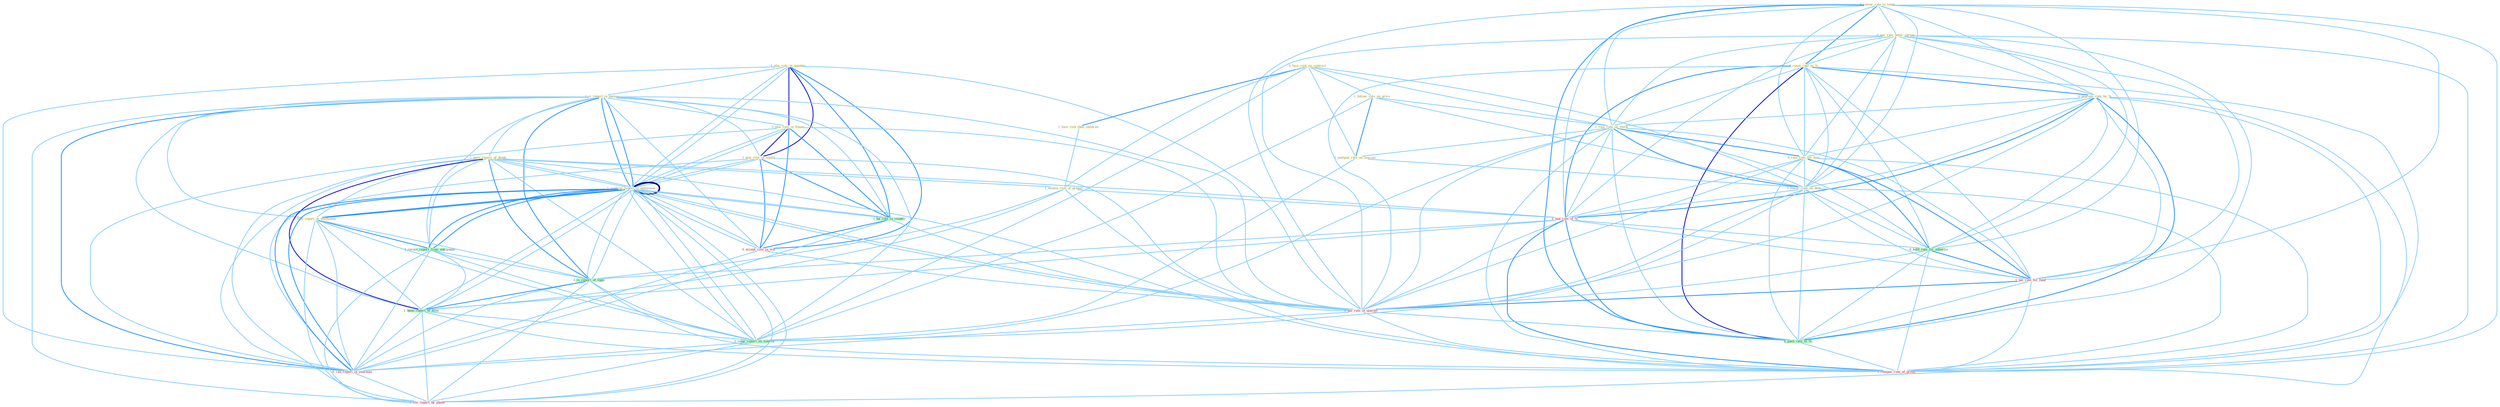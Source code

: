 Graph G{ 
    node
    [shape=polygon,style=filled,width=.5,height=.06,color="#BDFCC9",fixedsize=true,fontsize=4,
    fontcolor="#2f4f4f"];
    {node
    [color="#ffffe0", fontcolor="#8b7d6b"] "0_restor_rate_to_level " "1_plai_role_in_number " "0_face_risk_on_contract " "0_eas_rate_befor_spring " "1_face_risk_than_children " "1_is_report_in_bureau " "0_plai_role_in_financ " "1_follow_rule_on_price " "0_reset_rate_to_% " "1_plai_role_in_loyalti " "0_depress_rate_by_% " "1_been_report_of_death " "1_confirm_report_in_entitynam " "0_told_report_at_entitynam " "1_elimin_risk_of_prepay " "1_rais_rate_on_stock " "1_postpon_rule_on_lawsuit " "0_rais_rate_for_busi " "1_lower_rate_on_debt " "1_confirm_report_in_entitynam "}
{node [color="#fff0f5", fontcolor="#b22222"] "1_had_rate_of_% " "0_accept_role_in_wai " "1_pai_rate_for_fund " "0_pai_rate_in_quarter " "0_ran_report_in_yearnum " "0_file_report_by_phone " "1_compar_rate_of_group "}
edge [color="#B0E2FF"];

	"0_restor_rate_to_level " -- "0_eas_rate_befor_spring " [w="1", color="#87cefa" ];
	"0_restor_rate_to_level " -- "0_reset_rate_to_% " [w="2", color="#1e90ff" , len=0.8];
	"0_restor_rate_to_level " -- "0_depress_rate_by_% " [w="1", color="#87cefa" ];
	"0_restor_rate_to_level " -- "1_rais_rate_on_stock " [w="1", color="#87cefa" ];
	"0_restor_rate_to_level " -- "0_rais_rate_for_busi " [w="1", color="#87cefa" ];
	"0_restor_rate_to_level " -- "1_lower_rate_on_debt " [w="1", color="#87cefa" ];
	"0_restor_rate_to_level " -- "1_had_rate_of_% " [w="1", color="#87cefa" ];
	"0_restor_rate_to_level " -- "0_hold_rate_for_advertis " [w="1", color="#87cefa" ];
	"0_restor_rate_to_level " -- "1_pai_rate_for_fund " [w="1", color="#87cefa" ];
	"0_restor_rate_to_level " -- "0_pai_rate_in_quarter " [w="1", color="#87cefa" ];
	"0_restor_rate_to_level " -- "0_push_rate_to_% " [w="2", color="#1e90ff" , len=0.8];
	"0_restor_rate_to_level " -- "1_compar_rate_of_group " [w="1", color="#87cefa" ];
	"1_plai_role_in_number " -- "1_is_report_in_bureau " [w="1", color="#87cefa" ];
	"1_plai_role_in_number " -- "0_plai_role_in_financ " [w="3", color="#0000cd" , len=0.6];
	"1_plai_role_in_number " -- "1_plai_role_in_loyalti " [w="3", color="#0000cd" , len=0.6];
	"1_plai_role_in_number " -- "1_confirm_report_in_entitynam " [w="1", color="#87cefa" ];
	"1_plai_role_in_number " -- "1_confirm_report_in_entitynam " [w="1", color="#87cefa" ];
	"1_plai_role_in_number " -- "1_ha_role_in_countri " [w="2", color="#1e90ff" , len=0.8];
	"1_plai_role_in_number " -- "0_accept_role_in_wai " [w="2", color="#1e90ff" , len=0.8];
	"1_plai_role_in_number " -- "0_pai_rate_in_quarter " [w="1", color="#87cefa" ];
	"1_plai_role_in_number " -- "0_ran_report_in_yearnum " [w="1", color="#87cefa" ];
	"0_face_risk_on_contract " -- "1_face_risk_than_children " [w="2", color="#1e90ff" , len=0.8];
	"0_face_risk_on_contract " -- "1_follow_rule_on_price " [w="1", color="#87cefa" ];
	"0_face_risk_on_contract " -- "1_elimin_risk_of_prepay " [w="1", color="#87cefa" ];
	"0_face_risk_on_contract " -- "1_rais_rate_on_stock " [w="1", color="#87cefa" ];
	"0_face_risk_on_contract " -- "1_postpon_rule_on_lawsuit " [w="1", color="#87cefa" ];
	"0_face_risk_on_contract " -- "1_lower_rate_on_debt " [w="1", color="#87cefa" ];
	"0_face_risk_on_contract " -- "1_relai_report_on_tendenc " [w="1", color="#87cefa" ];
	"0_eas_rate_befor_spring " -- "0_reset_rate_to_% " [w="1", color="#87cefa" ];
	"0_eas_rate_befor_spring " -- "0_depress_rate_by_% " [w="1", color="#87cefa" ];
	"0_eas_rate_befor_spring " -- "1_rais_rate_on_stock " [w="1", color="#87cefa" ];
	"0_eas_rate_befor_spring " -- "0_rais_rate_for_busi " [w="1", color="#87cefa" ];
	"0_eas_rate_befor_spring " -- "1_lower_rate_on_debt " [w="1", color="#87cefa" ];
	"0_eas_rate_befor_spring " -- "1_had_rate_of_% " [w="1", color="#87cefa" ];
	"0_eas_rate_befor_spring " -- "0_hold_rate_for_advertis " [w="1", color="#87cefa" ];
	"0_eas_rate_befor_spring " -- "1_pai_rate_for_fund " [w="1", color="#87cefa" ];
	"0_eas_rate_befor_spring " -- "0_pai_rate_in_quarter " [w="1", color="#87cefa" ];
	"0_eas_rate_befor_spring " -- "0_push_rate_to_% " [w="1", color="#87cefa" ];
	"0_eas_rate_befor_spring " -- "1_compar_rate_of_group " [w="1", color="#87cefa" ];
	"1_face_risk_than_children " -- "1_elimin_risk_of_prepay " [w="1", color="#87cefa" ];
	"1_is_report_in_bureau " -- "0_plai_role_in_financ " [w="1", color="#87cefa" ];
	"1_is_report_in_bureau " -- "1_plai_role_in_loyalti " [w="1", color="#87cefa" ];
	"1_is_report_in_bureau " -- "1_been_report_of_death " [w="1", color="#87cefa" ];
	"1_is_report_in_bureau " -- "1_confirm_report_in_entitynam " [w="2", color="#1e90ff" , len=0.8];
	"1_is_report_in_bureau " -- "0_told_report_at_entitynam " [w="1", color="#87cefa" ];
	"1_is_report_in_bureau " -- "1_confirm_report_in_entitynam " [w="2", color="#1e90ff" , len=0.8];
	"1_is_report_in_bureau " -- "1_ha_role_in_countri " [w="1", color="#87cefa" ];
	"1_is_report_in_bureau " -- "1_receiv_report_from_entitynam " [w="1", color="#87cefa" ];
	"1_is_report_in_bureau " -- "1_is_report_of_topic " [w="2", color="#1e90ff" , len=0.8];
	"1_is_report_in_bureau " -- "0_accept_role_in_wai " [w="1", color="#87cefa" ];
	"1_is_report_in_bureau " -- "1_been_report_of_firm " [w="1", color="#87cefa" ];
	"1_is_report_in_bureau " -- "0_pai_rate_in_quarter " [w="1", color="#87cefa" ];
	"1_is_report_in_bureau " -- "1_relai_report_on_tendenc " [w="1", color="#87cefa" ];
	"1_is_report_in_bureau " -- "0_ran_report_in_yearnum " [w="2", color="#1e90ff" , len=0.8];
	"1_is_report_in_bureau " -- "0_file_report_by_phone " [w="1", color="#87cefa" ];
	"0_plai_role_in_financ " -- "1_plai_role_in_loyalti " [w="3", color="#0000cd" , len=0.6];
	"0_plai_role_in_financ " -- "1_confirm_report_in_entitynam " [w="1", color="#87cefa" ];
	"0_plai_role_in_financ " -- "1_confirm_report_in_entitynam " [w="1", color="#87cefa" ];
	"0_plai_role_in_financ " -- "1_ha_role_in_countri " [w="2", color="#1e90ff" , len=0.8];
	"0_plai_role_in_financ " -- "0_accept_role_in_wai " [w="2", color="#1e90ff" , len=0.8];
	"0_plai_role_in_financ " -- "0_pai_rate_in_quarter " [w="1", color="#87cefa" ];
	"0_plai_role_in_financ " -- "0_ran_report_in_yearnum " [w="1", color="#87cefa" ];
	"1_follow_rule_on_price " -- "1_rais_rate_on_stock " [w="1", color="#87cefa" ];
	"1_follow_rule_on_price " -- "1_postpon_rule_on_lawsuit " [w="2", color="#1e90ff" , len=0.8];
	"1_follow_rule_on_price " -- "1_lower_rate_on_debt " [w="1", color="#87cefa" ];
	"1_follow_rule_on_price " -- "1_relai_report_on_tendenc " [w="1", color="#87cefa" ];
	"0_reset_rate_to_% " -- "0_depress_rate_by_% " [w="2", color="#1e90ff" , len=0.8];
	"0_reset_rate_to_% " -- "1_rais_rate_on_stock " [w="1", color="#87cefa" ];
	"0_reset_rate_to_% " -- "0_rais_rate_for_busi " [w="1", color="#87cefa" ];
	"0_reset_rate_to_% " -- "1_lower_rate_on_debt " [w="1", color="#87cefa" ];
	"0_reset_rate_to_% " -- "1_had_rate_of_% " [w="2", color="#1e90ff" , len=0.8];
	"0_reset_rate_to_% " -- "0_hold_rate_for_advertis " [w="1", color="#87cefa" ];
	"0_reset_rate_to_% " -- "1_pai_rate_for_fund " [w="1", color="#87cefa" ];
	"0_reset_rate_to_% " -- "0_pai_rate_in_quarter " [w="1", color="#87cefa" ];
	"0_reset_rate_to_% " -- "0_push_rate_to_% " [w="3", color="#0000cd" , len=0.6];
	"0_reset_rate_to_% " -- "1_compar_rate_of_group " [w="1", color="#87cefa" ];
	"1_plai_role_in_loyalti " -- "1_confirm_report_in_entitynam " [w="1", color="#87cefa" ];
	"1_plai_role_in_loyalti " -- "1_confirm_report_in_entitynam " [w="1", color="#87cefa" ];
	"1_plai_role_in_loyalti " -- "1_ha_role_in_countri " [w="2", color="#1e90ff" , len=0.8];
	"1_plai_role_in_loyalti " -- "0_accept_role_in_wai " [w="2", color="#1e90ff" , len=0.8];
	"1_plai_role_in_loyalti " -- "0_pai_rate_in_quarter " [w="1", color="#87cefa" ];
	"1_plai_role_in_loyalti " -- "0_ran_report_in_yearnum " [w="1", color="#87cefa" ];
	"0_depress_rate_by_% " -- "1_rais_rate_on_stock " [w="1", color="#87cefa" ];
	"0_depress_rate_by_% " -- "0_rais_rate_for_busi " [w="1", color="#87cefa" ];
	"0_depress_rate_by_% " -- "1_lower_rate_on_debt " [w="1", color="#87cefa" ];
	"0_depress_rate_by_% " -- "1_had_rate_of_% " [w="2", color="#1e90ff" , len=0.8];
	"0_depress_rate_by_% " -- "0_hold_rate_for_advertis " [w="1", color="#87cefa" ];
	"0_depress_rate_by_% " -- "1_pai_rate_for_fund " [w="1", color="#87cefa" ];
	"0_depress_rate_by_% " -- "0_pai_rate_in_quarter " [w="1", color="#87cefa" ];
	"0_depress_rate_by_% " -- "0_push_rate_to_% " [w="2", color="#1e90ff" , len=0.8];
	"0_depress_rate_by_% " -- "0_file_report_by_phone " [w="1", color="#87cefa" ];
	"0_depress_rate_by_% " -- "1_compar_rate_of_group " [w="1", color="#87cefa" ];
	"1_been_report_of_death " -- "1_confirm_report_in_entitynam " [w="1", color="#87cefa" ];
	"1_been_report_of_death " -- "0_told_report_at_entitynam " [w="1", color="#87cefa" ];
	"1_been_report_of_death " -- "1_elimin_risk_of_prepay " [w="1", color="#87cefa" ];
	"1_been_report_of_death " -- "1_confirm_report_in_entitynam " [w="1", color="#87cefa" ];
	"1_been_report_of_death " -- "1_had_rate_of_% " [w="1", color="#87cefa" ];
	"1_been_report_of_death " -- "1_receiv_report_from_entitynam " [w="1", color="#87cefa" ];
	"1_been_report_of_death " -- "1_is_report_of_topic " [w="2", color="#1e90ff" , len=0.8];
	"1_been_report_of_death " -- "1_been_report_of_firm " [w="3", color="#0000cd" , len=0.6];
	"1_been_report_of_death " -- "1_relai_report_on_tendenc " [w="1", color="#87cefa" ];
	"1_been_report_of_death " -- "0_ran_report_in_yearnum " [w="1", color="#87cefa" ];
	"1_been_report_of_death " -- "0_file_report_by_phone " [w="1", color="#87cefa" ];
	"1_been_report_of_death " -- "1_compar_rate_of_group " [w="1", color="#87cefa" ];
	"1_confirm_report_in_entitynam " -- "0_told_report_at_entitynam " [w="2", color="#1e90ff" , len=0.8];
	"1_confirm_report_in_entitynam " -- "1_confirm_report_in_entitynam " [w="4", style=bold, color="#000080", len=0.4];
	"1_confirm_report_in_entitynam " -- "1_ha_role_in_countri " [w="1", color="#87cefa" ];
	"1_confirm_report_in_entitynam " -- "1_receiv_report_from_entitynam " [w="2", color="#1e90ff" , len=0.8];
	"1_confirm_report_in_entitynam " -- "1_is_report_of_topic " [w="1", color="#87cefa" ];
	"1_confirm_report_in_entitynam " -- "0_accept_role_in_wai " [w="1", color="#87cefa" ];
	"1_confirm_report_in_entitynam " -- "1_been_report_of_firm " [w="1", color="#87cefa" ];
	"1_confirm_report_in_entitynam " -- "0_pai_rate_in_quarter " [w="1", color="#87cefa" ];
	"1_confirm_report_in_entitynam " -- "1_relai_report_on_tendenc " [w="1", color="#87cefa" ];
	"1_confirm_report_in_entitynam " -- "0_ran_report_in_yearnum " [w="2", color="#1e90ff" , len=0.8];
	"1_confirm_report_in_entitynam " -- "0_file_report_by_phone " [w="1", color="#87cefa" ];
	"0_told_report_at_entitynam " -- "1_confirm_report_in_entitynam " [w="2", color="#1e90ff" , len=0.8];
	"0_told_report_at_entitynam " -- "1_receiv_report_from_entitynam " [w="2", color="#1e90ff" , len=0.8];
	"0_told_report_at_entitynam " -- "1_is_report_of_topic " [w="1", color="#87cefa" ];
	"0_told_report_at_entitynam " -- "1_been_report_of_firm " [w="1", color="#87cefa" ];
	"0_told_report_at_entitynam " -- "1_relai_report_on_tendenc " [w="1", color="#87cefa" ];
	"0_told_report_at_entitynam " -- "0_ran_report_in_yearnum " [w="1", color="#87cefa" ];
	"0_told_report_at_entitynam " -- "0_file_report_by_phone " [w="1", color="#87cefa" ];
	"1_elimin_risk_of_prepay " -- "1_had_rate_of_% " [w="1", color="#87cefa" ];
	"1_elimin_risk_of_prepay " -- "1_is_report_of_topic " [w="1", color="#87cefa" ];
	"1_elimin_risk_of_prepay " -- "1_been_report_of_firm " [w="1", color="#87cefa" ];
	"1_elimin_risk_of_prepay " -- "1_compar_rate_of_group " [w="1", color="#87cefa" ];
	"1_rais_rate_on_stock " -- "1_postpon_rule_on_lawsuit " [w="1", color="#87cefa" ];
	"1_rais_rate_on_stock " -- "0_rais_rate_for_busi " [w="2", color="#1e90ff" , len=0.8];
	"1_rais_rate_on_stock " -- "1_lower_rate_on_debt " [w="2", color="#1e90ff" , len=0.8];
	"1_rais_rate_on_stock " -- "1_had_rate_of_% " [w="1", color="#87cefa" ];
	"1_rais_rate_on_stock " -- "0_hold_rate_for_advertis " [w="1", color="#87cefa" ];
	"1_rais_rate_on_stock " -- "1_pai_rate_for_fund " [w="1", color="#87cefa" ];
	"1_rais_rate_on_stock " -- "0_pai_rate_in_quarter " [w="1", color="#87cefa" ];
	"1_rais_rate_on_stock " -- "1_relai_report_on_tendenc " [w="1", color="#87cefa" ];
	"1_rais_rate_on_stock " -- "0_push_rate_to_% " [w="1", color="#87cefa" ];
	"1_rais_rate_on_stock " -- "1_compar_rate_of_group " [w="1", color="#87cefa" ];
	"1_postpon_rule_on_lawsuit " -- "1_lower_rate_on_debt " [w="1", color="#87cefa" ];
	"1_postpon_rule_on_lawsuit " -- "1_relai_report_on_tendenc " [w="1", color="#87cefa" ];
	"0_rais_rate_for_busi " -- "1_lower_rate_on_debt " [w="1", color="#87cefa" ];
	"0_rais_rate_for_busi " -- "1_had_rate_of_% " [w="1", color="#87cefa" ];
	"0_rais_rate_for_busi " -- "0_hold_rate_for_advertis " [w="2", color="#1e90ff" , len=0.8];
	"0_rais_rate_for_busi " -- "1_pai_rate_for_fund " [w="2", color="#1e90ff" , len=0.8];
	"0_rais_rate_for_busi " -- "0_pai_rate_in_quarter " [w="1", color="#87cefa" ];
	"0_rais_rate_for_busi " -- "0_push_rate_to_% " [w="1", color="#87cefa" ];
	"0_rais_rate_for_busi " -- "1_compar_rate_of_group " [w="1", color="#87cefa" ];
	"1_lower_rate_on_debt " -- "1_had_rate_of_% " [w="1", color="#87cefa" ];
	"1_lower_rate_on_debt " -- "0_hold_rate_for_advertis " [w="1", color="#87cefa" ];
	"1_lower_rate_on_debt " -- "1_pai_rate_for_fund " [w="1", color="#87cefa" ];
	"1_lower_rate_on_debt " -- "0_pai_rate_in_quarter " [w="1", color="#87cefa" ];
	"1_lower_rate_on_debt " -- "1_relai_report_on_tendenc " [w="1", color="#87cefa" ];
	"1_lower_rate_on_debt " -- "0_push_rate_to_% " [w="1", color="#87cefa" ];
	"1_lower_rate_on_debt " -- "1_compar_rate_of_group " [w="1", color="#87cefa" ];
	"1_confirm_report_in_entitynam " -- "1_ha_role_in_countri " [w="1", color="#87cefa" ];
	"1_confirm_report_in_entitynam " -- "1_receiv_report_from_entitynam " [w="2", color="#1e90ff" , len=0.8];
	"1_confirm_report_in_entitynam " -- "1_is_report_of_topic " [w="1", color="#87cefa" ];
	"1_confirm_report_in_entitynam " -- "0_accept_role_in_wai " [w="1", color="#87cefa" ];
	"1_confirm_report_in_entitynam " -- "1_been_report_of_firm " [w="1", color="#87cefa" ];
	"1_confirm_report_in_entitynam " -- "0_pai_rate_in_quarter " [w="1", color="#87cefa" ];
	"1_confirm_report_in_entitynam " -- "1_relai_report_on_tendenc " [w="1", color="#87cefa" ];
	"1_confirm_report_in_entitynam " -- "0_ran_report_in_yearnum " [w="2", color="#1e90ff" , len=0.8];
	"1_confirm_report_in_entitynam " -- "0_file_report_by_phone " [w="1", color="#87cefa" ];
	"1_had_rate_of_% " -- "1_is_report_of_topic " [w="1", color="#87cefa" ];
	"1_had_rate_of_% " -- "0_hold_rate_for_advertis " [w="1", color="#87cefa" ];
	"1_had_rate_of_% " -- "1_been_report_of_firm " [w="1", color="#87cefa" ];
	"1_had_rate_of_% " -- "1_pai_rate_for_fund " [w="1", color="#87cefa" ];
	"1_had_rate_of_% " -- "0_pai_rate_in_quarter " [w="1", color="#87cefa" ];
	"1_had_rate_of_% " -- "0_push_rate_to_% " [w="2", color="#1e90ff" , len=0.8];
	"1_had_rate_of_% " -- "1_compar_rate_of_group " [w="2", color="#1e90ff" , len=0.8];
	"1_ha_role_in_countri " -- "0_accept_role_in_wai " [w="2", color="#1e90ff" , len=0.8];
	"1_ha_role_in_countri " -- "0_pai_rate_in_quarter " [w="1", color="#87cefa" ];
	"1_ha_role_in_countri " -- "0_ran_report_in_yearnum " [w="1", color="#87cefa" ];
	"1_receiv_report_from_entitynam " -- "1_is_report_of_topic " [w="1", color="#87cefa" ];
	"1_receiv_report_from_entitynam " -- "1_been_report_of_firm " [w="1", color="#87cefa" ];
	"1_receiv_report_from_entitynam " -- "1_relai_report_on_tendenc " [w="1", color="#87cefa" ];
	"1_receiv_report_from_entitynam " -- "0_ran_report_in_yearnum " [w="1", color="#87cefa" ];
	"1_receiv_report_from_entitynam " -- "0_file_report_by_phone " [w="1", color="#87cefa" ];
	"1_is_report_of_topic " -- "1_been_report_of_firm " [w="2", color="#1e90ff" , len=0.8];
	"1_is_report_of_topic " -- "1_relai_report_on_tendenc " [w="1", color="#87cefa" ];
	"1_is_report_of_topic " -- "0_ran_report_in_yearnum " [w="1", color="#87cefa" ];
	"1_is_report_of_topic " -- "0_file_report_by_phone " [w="1", color="#87cefa" ];
	"1_is_report_of_topic " -- "1_compar_rate_of_group " [w="1", color="#87cefa" ];
	"0_hold_rate_for_advertis " -- "1_pai_rate_for_fund " [w="2", color="#1e90ff" , len=0.8];
	"0_hold_rate_for_advertis " -- "0_pai_rate_in_quarter " [w="1", color="#87cefa" ];
	"0_hold_rate_for_advertis " -- "0_push_rate_to_% " [w="1", color="#87cefa" ];
	"0_hold_rate_for_advertis " -- "1_compar_rate_of_group " [w="1", color="#87cefa" ];
	"0_accept_role_in_wai " -- "0_pai_rate_in_quarter " [w="1", color="#87cefa" ];
	"0_accept_role_in_wai " -- "0_ran_report_in_yearnum " [w="1", color="#87cefa" ];
	"1_been_report_of_firm " -- "1_relai_report_on_tendenc " [w="1", color="#87cefa" ];
	"1_been_report_of_firm " -- "0_ran_report_in_yearnum " [w="1", color="#87cefa" ];
	"1_been_report_of_firm " -- "0_file_report_by_phone " [w="1", color="#87cefa" ];
	"1_been_report_of_firm " -- "1_compar_rate_of_group " [w="1", color="#87cefa" ];
	"1_pai_rate_for_fund " -- "0_pai_rate_in_quarter " [w="2", color="#1e90ff" , len=0.8];
	"1_pai_rate_for_fund " -- "0_push_rate_to_% " [w="1", color="#87cefa" ];
	"1_pai_rate_for_fund " -- "1_compar_rate_of_group " [w="1", color="#87cefa" ];
	"0_pai_rate_in_quarter " -- "0_ran_report_in_yearnum " [w="1", color="#87cefa" ];
	"0_pai_rate_in_quarter " -- "0_push_rate_to_% " [w="1", color="#87cefa" ];
	"0_pai_rate_in_quarter " -- "1_compar_rate_of_group " [w="1", color="#87cefa" ];
	"1_relai_report_on_tendenc " -- "0_ran_report_in_yearnum " [w="1", color="#87cefa" ];
	"1_relai_report_on_tendenc " -- "0_file_report_by_phone " [w="1", color="#87cefa" ];
	"0_ran_report_in_yearnum " -- "0_file_report_by_phone " [w="1", color="#87cefa" ];
	"0_push_rate_to_% " -- "1_compar_rate_of_group " [w="1", color="#87cefa" ];
}